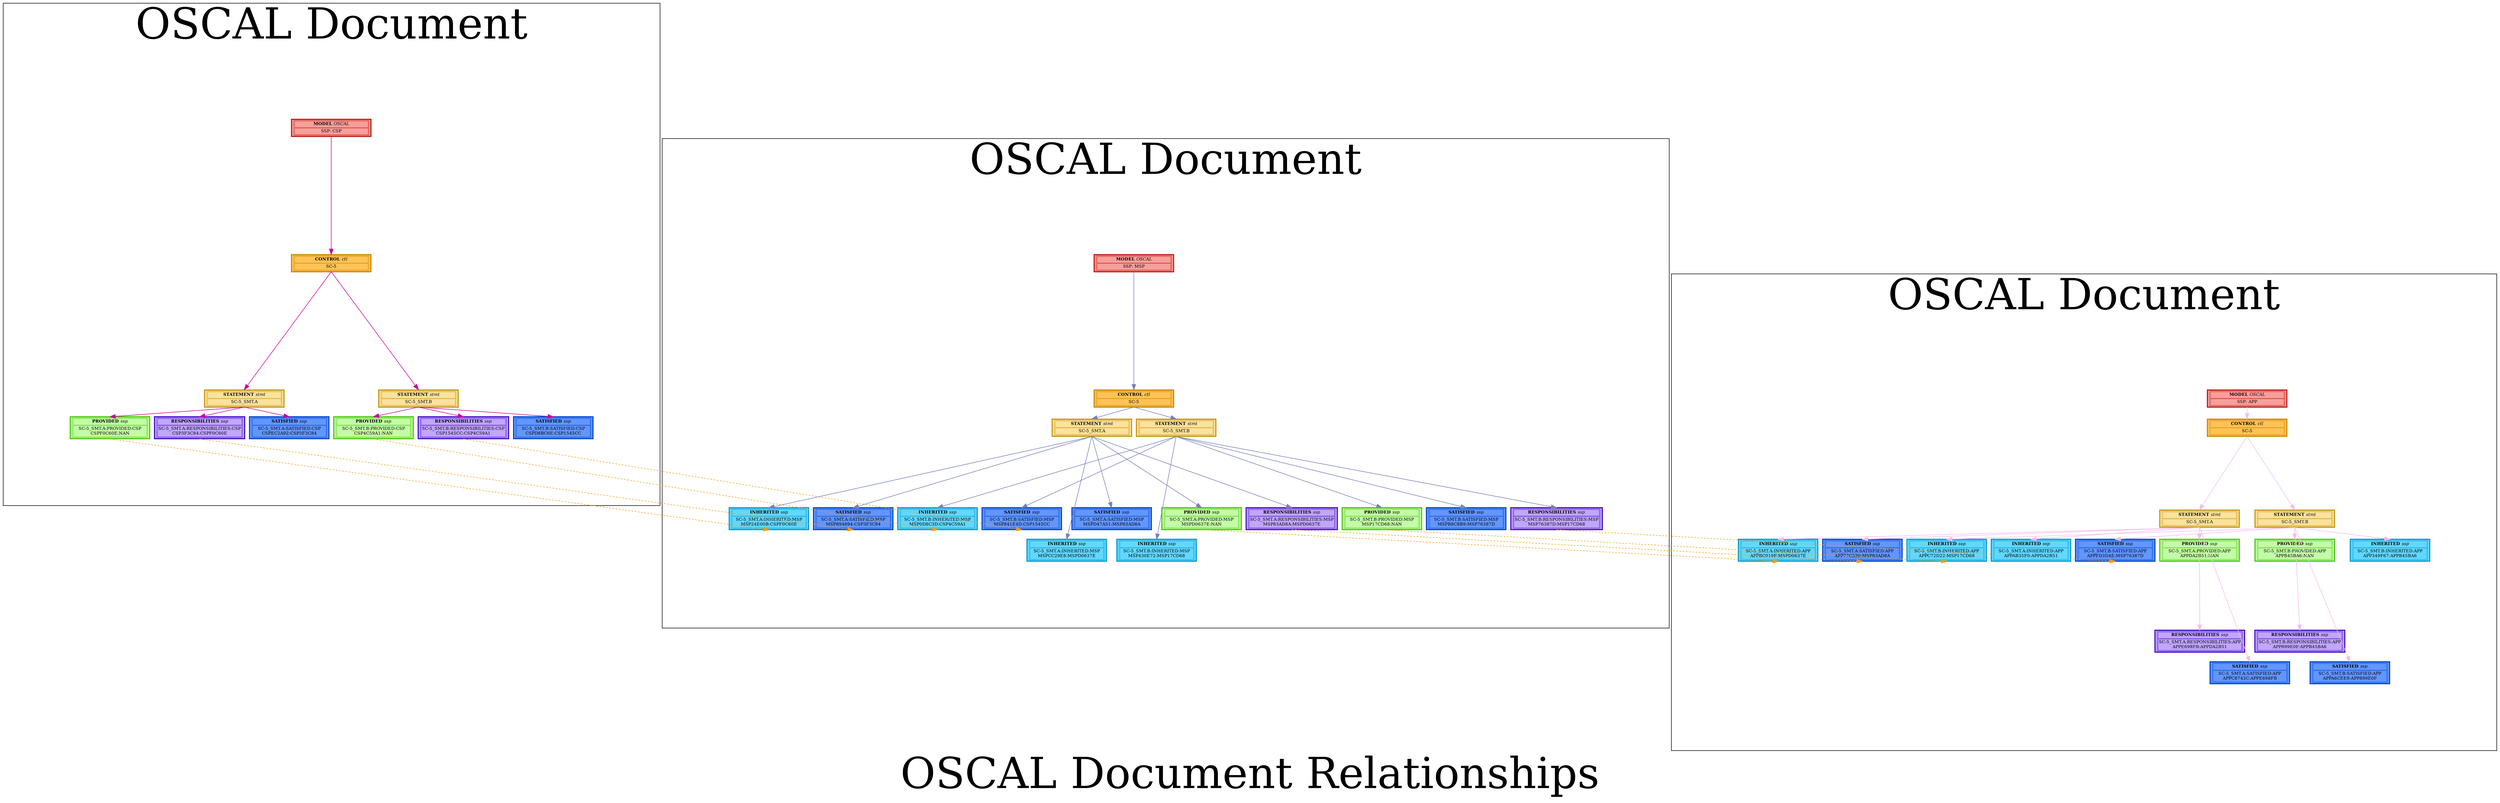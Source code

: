 digraph {
	graph [fontsize=160,
		label="OSCAL Document Relationships",
		overlap=false,
		scale=2,
		splines=false
	];
	node [fontsize=16,
		shape=box,
		style=filled
	];
	edge [arrowsize=2,
		color="#ff9900",
		penwidth=2,
		weight=2
	];
	subgraph cluster_root_ssp_csp {
		graph [label="OSCAL Document",
			margin="250.0,250.0",
			penwidth=2
		];
		edge [arrowsize=1,
			color="#003399",
			penwidth=2,
			weight=2
		];
		root_ssp_csp	[color="#bf150d",
			fillcolor="#f89f9b",
			label=<
        <TABLE width='275'>
            <TR><td width='275'><b>MODEL</b> <i>OSCAL</i></td></TR>
            <TR><td width='275'>SSP: CSP</td></TR>
        </TABLE>
        >,
			penwidth=4];
		"b'Y3Nwc3Nwc2MtNQ=='"	[color="#cc8400",
			fillcolor="#FFC355",
			label=<
        <TABLE width='275'>
            <TR><td width='275'><b>CONTROL</b> <i>ctl</i></td></TR>
            <TR><td width='275'>SC-5</td></TR>
        </TABLE>
        >,
			penwidth=4];
		"b'Y3Nwc3Nwc2MtNV9zbXQuYQ=='"	[color="#c49208",
			fillcolor="#FBE29d",
			label=<
        <TABLE width='275'>
            <TR><td width='275'><b>STATEMENT</b> <i>stmt</i></td></TR>
            <TR><td width='275'>SC-5_SMT.A</td></TR>
        </TABLE>
        >,
			penwidth=4];
		"b'Y3Nwc3Nwc2MtNV9zbXQuYg=='"	[color="#c49208",
			fillcolor="#FBE29d",
			label=<
        <TABLE width='275'>
            <TR><td width='275'><b>STATEMENT</b> <i>stmt</i></td></TR>
            <TR><td width='275'>SC-5_SMT.B</td></TR>
        </TABLE>
        >,
			penwidth=4];
		"CSPf0c60e-36dc-4102-8171-8c179c17c02b"	[color="#47c507",
			fillcolor="#c3fca6",
			label=<
        <TABLE width='275'>
            <TR><td width='275'><b>PROVIDED</b> <i>ssp</i></td></TR>
            <TR><td width='275'>SC-5_SMT.A:PROVIDED:CSP<BR/>CSPF0C60E:NAN</td></TR>
        </TABLE>
        >,
			penwidth=4];
		"CSP3f3c84-9a7d-4876-a58a-e1ba6a5bc23f"	[color="#4007c5",
			fillcolor="#c0a6fc",
			label=<
        <TABLE width='275'>
            <TR><td width='275'><b>RESPONSIBILITIES</b> <i>ssp</i></td></TR>
            <TR><td width='275'>SC-5_SMT.A:RESPONSIBILITIES:CSP<BR/>CSP3F3C84:CSPF0C60E</td></TR>
        </TABLE>
        >,
			penwidth=4];
		"CSPec2a92-d0ea-4152-80b7-35b25179970a"	[color="#0044cc",
			fillcolor="#6296ff",
			label=<
        <TABLE width='275'>
            <TR><td width='275'><b>SATISFIED</b> <i>ssp</i></td></TR>
            <TR><td width='275'>SC-5_SMT.A:SATISFIED:CSP<BR/>CSPEC2A92:CSP3F3C84</td></TR>
        </TABLE>
        >,
			penwidth=4];
		"CSP4c59a1-45a3-4fd4-b233-88c21f669ed0"	[color="#47c507",
			fillcolor="#c3fca6",
			label=<
        <TABLE width='275'>
            <TR><td width='275'><b>PROVIDED</b> <i>ssp</i></td></TR>
            <TR><td width='275'>SC-5_SMT.B:PROVIDED:CSP<BR/>CSP4C59A1:NAN</td></TR>
        </TABLE>
        >,
			penwidth=4];
		"CSP1545cc-8e59-4c17-b171-f529fdc01246"	[color="#4007c5",
			fillcolor="#c0a6fc",
			label=<
        <TABLE width='275'>
            <TR><td width='275'><b>RESPONSIBILITIES</b> <i>ssp</i></td></TR>
            <TR><td width='275'>SC-5_SMT.B:RESPONSIBILITIES:CSP<BR/>CSP1545CC:CSP4C59A1</td></TR>
        </TABLE>
        >,
			penwidth=4];
		"CSPd8bc6e-3053-4d6c-a3ab-ff6734413015"	[color="#0044cc",
			fillcolor="#6296ff",
			label=<
        <TABLE width='275'>
            <TR><td width='275'><b>SATISFIED</b> <i>ssp</i></td></TR>
            <TR><td width='275'>SC-5_SMT.B:SATISFIED:CSP<BR/>CSPD8BC6E:CSP1545CC</td></TR>
        </TABLE>
        >,
			penwidth=4];
	}
	subgraph cluster_root_ssp_msp {
		graph [label="OSCAL Document",
			margin="250.0,250.0",
			penwidth=2
		];
		edge [arrowsize=1,
			color="#007399",
			penwidth=2,
			weight=2
		];
		root_ssp_msp	[color="#bf150d",
			fillcolor="#f89f9b",
			label=<
        <TABLE width='275'>
            <TR><td width='275'><b>MODEL</b> <i>OSCAL</i></td></TR>
            <TR><td width='275'>SSP: MSP</td></TR>
        </TABLE>
        >,
			penwidth=4];
		"b'bXNwc3Nwc2MtNQ=='"	[color="#cc8400",
			fillcolor="#FFC355",
			label=<
        <TABLE width='275'>
            <TR><td width='275'><b>CONTROL</b> <i>ctl</i></td></TR>
            <TR><td width='275'>SC-5</td></TR>
        </TABLE>
        >,
			penwidth=4];
		"b'bXNwc3Nwc2MtNV9zbXQuYQ=='"	[color="#c49208",
			fillcolor="#FBE29d",
			label=<
        <TABLE width='275'>
            <TR><td width='275'><b>STATEMENT</b> <i>stmt</i></td></TR>
            <TR><td width='275'>SC-5_SMT.A</td></TR>
        </TABLE>
        >,
			penwidth=4];
		"b'bXNwc3Nwc2MtNV9zbXQuYg=='"	[color="#c49208",
			fillcolor="#FBE29d",
			label=<
        <TABLE width='275'>
            <TR><td width='275'><b>STATEMENT</b> <i>stmt</i></td></TR>
            <TR><td width='275'>SC-5_SMT.B</td></TR>
        </TABLE>
        >,
			penwidth=4];
		"MSPd0637e-d950-43bd-be9d-46a75c7dea35"	[color="#47c507",
			fillcolor="#c3fca6",
			label=<
        <TABLE width='275'>
            <TR><td width='275'><b>PROVIDED</b> <i>ssp</i></td></TR>
            <TR><td width='275'>SC-5_SMT.A:PROVIDED:MSP<BR/>MSPD0637E:NAN</td></TR>
        </TABLE>
        >,
			penwidth=4];
		"MSP83ad8a-7076-494b-bcb7-504066dd62c9"	[color="#4007c5",
			fillcolor="#c0a6fc",
			label=<
        <TABLE width='275'>
            <TR><td width='275'><b>RESPONSIBILITIES</b> <i>ssp</i></td></TR>
            <TR><td width='275'>SC-5_SMT.A:RESPONSIBILITIES:MSP<BR/>MSP83AD8A:MSPD0637E</td></TR>
        </TABLE>
        >,
			penwidth=4];
		"MSPd47a51-111e-44cb-938a-d176146006f8"	[color="#0044cc",
			fillcolor="#6296ff",
			label=<
        <TABLE width='275'>
            <TR><td width='275'><b>SATISFIED</b> <i>ssp</i></td></TR>
            <TR><td width='275'>SC-5_SMT.A:SATISFIED:MSP<BR/>MSPD47A51:MSP83AD8A</td></TR>
        </TABLE>
        >,
			penwidth=4];
		"MSP24e00b-0526-4aec-b495-fa6869f90297"	[color="#0099cc",
			fillcolor="#62d8ff",
			label=<
        <TABLE width='275'>
            <TR><td width='275'><b>INHERITED</b> <i>ssp</i></td></TR>
            <TR><td width='275'>SC-5_SMT.A:INHERITED:MSP<BR/>MSP24E00B:CSPF0C60E</td></TR>
        </TABLE>
        >,
			penwidth=4];
		"MSP894894-05f7-482c-8c51-3eb3109f5b32"	[color="#0044cc",
			fillcolor="#6296ff",
			label=<
        <TABLE width='275'>
            <TR><td width='275'><b>SATISFIED</b> <i>ssp</i></td></TR>
            <TR><td width='275'>SC-5_SMT.A:SATISFIED:MSP<BR/>MSP894894:CSP3F3C84</td></TR>
        </TABLE>
        >,
			penwidth=4];
		"MSPcc29e8-ae92-46a9-9590-4cfc7665b9a2"	[color="#0099cc",
			fillcolor="#62d8ff",
			label=<
        <TABLE width='275'>
            <TR><td width='275'><b>INHERITED</b> <i>ssp</i></td></TR>
            <TR><td width='275'>SC-5_SMT.A:INHERITED:MSP<BR/>MSPCC29E8:MSPD0637E</td></TR>
        </TABLE>
        >,
			penwidth=4];
		"MSP17cd68-944a-4ef0-908f-0fa587f0c7be"	[color="#47c507",
			fillcolor="#c3fca6",
			label=<
        <TABLE width='275'>
            <TR><td width='275'><b>PROVIDED</b> <i>ssp</i></td></TR>
            <TR><td width='275'>SC-5_SMT.B:PROVIDED:MSP<BR/>MSP17CD68:NAN</td></TR>
        </TABLE>
        >,
			penwidth=4];
		"MSP76387d-2d0f-4d4a-8f1d-87f9c151fe6d"	[color="#4007c5",
			fillcolor="#c0a6fc",
			label=<
        <TABLE width='275'>
            <TR><td width='275'><b>RESPONSIBILITIES</b> <i>ssp</i></td></TR>
            <TR><td width='275'>SC-5_SMT.B:RESPONSIBILITIES:MSP<BR/>MSP76387D:MSP17CD68</td></TR>
        </TABLE>
        >,
			penwidth=4];
		"MSPb8c8b9-7417-4edd-9ca5-a06cdf36a4bf"	[color="#0044cc",
			fillcolor="#6296ff",
			label=<
        <TABLE width='275'>
            <TR><td width='275'><b>SATISFIED</b> <i>ssp</i></td></TR>
            <TR><td width='275'>SC-5_SMT.B:SATISFIED:MSP<BR/>MSPB8C8B9:MSP76387D</td></TR>
        </TABLE>
        >,
			penwidth=4];
		"MSP0d8c3d-ae1a-42ea-96a6-b7a9ac9b6826"	[color="#0099cc",
			fillcolor="#62d8ff",
			label=<
        <TABLE width='275'>
            <TR><td width='275'><b>INHERITED</b> <i>ssp</i></td></TR>
            <TR><td width='275'>SC-5_SMT.B:INHERITED:MSP<BR/>MSP0D8C3D:CSP4C59A1</td></TR>
        </TABLE>
        >,
			penwidth=4];
		"MSP841e4d-8792-4082-b296-077539b38935"	[color="#0044cc",
			fillcolor="#6296ff",
			label=<
        <TABLE width='275'>
            <TR><td width='275'><b>SATISFIED</b> <i>ssp</i></td></TR>
            <TR><td width='275'>SC-5_SMT.B:SATISFIED:MSP<BR/>MSP841E4D:CSP1545CC</td></TR>
        </TABLE>
        >,
			penwidth=4];
		"MSP430e72-cfb2-439a-b165-938c8ab52632"	[color="#0099cc",
			fillcolor="#62d8ff",
			label=<
        <TABLE width='275'>
            <TR><td width='275'><b>INHERITED</b> <i>ssp</i></td></TR>
            <TR><td width='275'>SC-5_SMT.B:INHERITED:MSP<BR/>MSP430E72:MSP17CD68</td></TR>
        </TABLE>
        >,
			penwidth=4];
	}
	subgraph cluster_root_ssp_app {
		graph [label="OSCAL Document",
			margin="250.0,250.0",
			penwidth=2
		];
		edge [arrowsize=1,
			color="#007399",
			penwidth=2,
			weight=2
		];
		root_ssp_app	[color="#bf150d",
			fillcolor="#f89f9b",
			label=<
        <TABLE width='275'>
            <TR><td width='275'><b>MODEL</b> <i>OSCAL</i></td></TR>
            <TR><td width='275'>SSP: APP</td></TR>
        </TABLE>
        >,
			penwidth=4];
		"b'YXBwc3Nwc2MtNQ=='"	[color="#cc8400",
			fillcolor="#FFC355",
			label=<
        <TABLE width='275'>
            <TR><td width='275'><b>CONTROL</b> <i>ctl</i></td></TR>
            <TR><td width='275'>SC-5</td></TR>
        </TABLE>
        >,
			penwidth=4];
		"b'YXBwc3Nwc2MtNV9zbXQuYQ=='"	[color="#c49208",
			fillcolor="#FBE29d",
			label=<
        <TABLE width='275'>
            <TR><td width='275'><b>STATEMENT</b> <i>stmt</i></td></TR>
            <TR><td width='275'>SC-5_SMT.A</td></TR>
        </TABLE>
        >,
			penwidth=4];
		"b'YXBwc3Nwc2MtNV9zbXQuYg=='"	[color="#c49208",
			fillcolor="#FBE29d",
			label=<
        <TABLE width='275'>
            <TR><td width='275'><b>STATEMENT</b> <i>stmt</i></td></TR>
            <TR><td width='275'>SC-5_SMT.B</td></TR>
        </TABLE>
        >,
			penwidth=4];
		"APPda2b51-b7b1-45cc-b326-833622133e8c"	[color="#47c507",
			fillcolor="#c3fca6",
			label=<
        <TABLE width='275'>
            <TR><td width='275'><b>PROVIDED</b> <i>ssp</i></td></TR>
            <TR><td width='275'>SC-5_SMT.A:PROVIDED:APP<BR/>APPDA2B51:NAN</td></TR>
        </TABLE>
        >,
			penwidth=4];
		"APPe698fb-b4ed-48ea-9f00-77be38f2856c"	[color="#4007c5",
			fillcolor="#c0a6fc",
			label=<
        <TABLE width='275'>
            <TR><td width='275'><b>RESPONSIBILITIES</b> <i>ssp</i></td></TR>
            <TR><td width='275'>SC-5_SMT.A:RESPONSIBILITIES:APP<BR/>APPE698FB:APPDA2B51</td></TR>
        </TABLE>
        >,
			penwidth=4];
		"APPc8742c-4ac2-4922-bdff-6c4110312679"	[color="#0044cc",
			fillcolor="#6296ff",
			label=<
        <TABLE width='275'>
            <TR><td width='275'><b>SATISFIED</b> <i>ssp</i></td></TR>
            <TR><td width='275'>SC-5_SMT.A:SATISFIED:APP<BR/>APPC8742C:APPE698FB</td></TR>
        </TABLE>
        >,
			penwidth=4];
		"APPbc919f-1af5-40ac-aa44-ad9e29867f72"	[color="#0099cc",
			fillcolor="#62d8ff",
			label=<
        <TABLE width='275'>
            <TR><td width='275'><b>INHERITED</b> <i>ssp</i></td></TR>
            <TR><td width='275'>SC-5_SMT.A:INHERITED:APP<BR/>APPBC919F:MSPD0637E</td></TR>
        </TABLE>
        >,
			penwidth=4];
		"APP77c230-16a7-4c85-b59b-8725907d6950"	[color="#0044cc",
			fillcolor="#6296ff",
			label=<
        <TABLE width='275'>
            <TR><td width='275'><b>SATISFIED</b> <i>ssp</i></td></TR>
            <TR><td width='275'>SC-5_SMT.A:SATISFIED:APP<BR/>APP77C230:MSP83AD8A</td></TR>
        </TABLE>
        >,
			penwidth=4];
		"APPab35f0-08c1-4191-8af0-cdf29323c235"	[color="#0099cc",
			fillcolor="#62d8ff",
			label=<
        <TABLE width='275'>
            <TR><td width='275'><b>INHERITED</b> <i>ssp</i></td></TR>
            <TR><td width='275'>SC-5_SMT.A:INHERITED:APP<BR/>APPAB35F0:APPDA2B51</td></TR>
        </TABLE>
        >,
			penwidth=4];
		"APPb45ba6-1966-4016-9028-1c2ca7b601d6"	[color="#47c507",
			fillcolor="#c3fca6",
			label=<
        <TABLE width='275'>
            <TR><td width='275'><b>PROVIDED</b> <i>ssp</i></td></TR>
            <TR><td width='275'>SC-5_SMT.B:PROVIDED:APP<BR/>APPB45BA6:NAN</td></TR>
        </TABLE>
        >,
			penwidth=4];
		"APP899e0f-6092-4f2f-b7dc-f3abab3a757a"	[color="#4007c5",
			fillcolor="#c0a6fc",
			label=<
        <TABLE width='275'>
            <TR><td width='275'><b>RESPONSIBILITIES</b> <i>ssp</i></td></TR>
            <TR><td width='275'>SC-5_SMT.B:RESPONSIBILITIES:APP<BR/>APP899E0F:APPB45BA6</td></TR>
        </TABLE>
        >,
			penwidth=4];
		"APPa6cee9-137c-45f5-b6dd-edd2893d6867"	[color="#0044cc",
			fillcolor="#6296ff",
			label=<
        <TABLE width='275'>
            <TR><td width='275'><b>SATISFIED</b> <i>ssp</i></td></TR>
            <TR><td width='275'>SC-5_SMT.B:SATISFIED:APP<BR/>APPA6CEE9:APP899E0F</td></TR>
        </TABLE>
        >,
			penwidth=4];
		"APPc72d22-9066-4979-82e9-5e741233157f"	[color="#0099cc",
			fillcolor="#62d8ff",
			label=<
        <TABLE width='275'>
            <TR><td width='275'><b>INHERITED</b> <i>ssp</i></td></TR>
            <TR><td width='275'>SC-5_SMT.B:INHERITED:APP<BR/>APPC72D22:MSP17CD68</td></TR>
        </TABLE>
        >,
			penwidth=4];
		"APPfd3d4e-8719-4431-a1ee-5fc9d00afc6f"	[color="#0044cc",
			fillcolor="#6296ff",
			label=<
        <TABLE width='275'>
            <TR><td width='275'><b>SATISFIED</b> <i>ssp</i></td></TR>
            <TR><td width='275'>SC-5_SMT.B:SATISFIED:APP<BR/>APPFD3D4E:MSP76387D</td></TR>
        </TABLE>
        >,
			penwidth=4];
		"APP349f67-0bdf-4bc4-bbf0-bc9e452f1596"	[color="#0099cc",
			fillcolor="#62d8ff",
			label=<
        <TABLE width='275'>
            <TR><td width='275'><b>INHERITED</b> <i>ssp</i></td></TR>
            <TR><td width='275'>SC-5_SMT.B:INHERITED:APP<BR/>APP349F67:APPB45BA6</td></TR>
        </TABLE>
        >,
			penwidth=4];
	}
	root_ssp_csp:s -> "b'Y3Nwc3Nwc2MtNQ=='":n	[color="#c5029e",
		minlen=1];
	root_ssp_msp:s -> "b'bXNwc3Nwc2MtNQ=='":n	[color="#7880be",
		minlen=1];
	root_ssp_app:s -> "b'YXBwc3Nwc2MtNQ=='":n	[color="#f8baec",
		minlen=1];
	"b'Y3Nwc3Nwc2MtNQ=='":s -> "b'Y3Nwc3Nwc2MtNV9zbXQuYQ=='":n	[color="#c5029e"];
	"b'Y3Nwc3Nwc2MtNQ=='":s -> "b'Y3Nwc3Nwc2MtNV9zbXQuYg=='":n	[color="#c5029e"];
	"b'bXNwc3Nwc2MtNQ=='":s -> "b'bXNwc3Nwc2MtNV9zbXQuYQ=='":n	[color="#7880be"];
	"b'bXNwc3Nwc2MtNQ=='":s -> "b'bXNwc3Nwc2MtNV9zbXQuYg=='":n	[color="#7880be"];
	"b'YXBwc3Nwc2MtNQ=='":s -> "b'YXBwc3Nwc2MtNV9zbXQuYQ=='":n	[color="#f8baec"];
	"b'YXBwc3Nwc2MtNQ=='":s -> "b'YXBwc3Nwc2MtNV9zbXQuYg=='":n	[color="#f8baec"];
	"b'Y3Nwc3Nwc2MtNV9zbXQuYQ=='":s -> "CSPf0c60e-36dc-4102-8171-8c179c17c02b":n	[color="#c5029e"];
	"b'Y3Nwc3Nwc2MtNV9zbXQuYQ=='":s -> "CSP3f3c84-9a7d-4876-a58a-e1ba6a5bc23f":n	[color="#c5029e"];
	"b'Y3Nwc3Nwc2MtNV9zbXQuYQ=='":s -> "CSPec2a92-d0ea-4152-80b7-35b25179970a":n	[color="#c5029e",
		minlen=1];
	"b'Y3Nwc3Nwc2MtNV9zbXQuYg=='":s -> "CSP4c59a1-45a3-4fd4-b233-88c21f669ed0":n	[color="#c5029e"];
	"b'Y3Nwc3Nwc2MtNV9zbXQuYg=='":s -> "CSP1545cc-8e59-4c17-b171-f529fdc01246":n	[color="#c5029e"];
	"b'Y3Nwc3Nwc2MtNV9zbXQuYg=='":s -> "CSPd8bc6e-3053-4d6c-a3ab-ff6734413015":n	[color="#c5029e",
		minlen=1];
	"b'bXNwc3Nwc2MtNV9zbXQuYQ=='":s -> "MSPd0637e-d950-43bd-be9d-46a75c7dea35":n	[color="#7880be"];
	"b'bXNwc3Nwc2MtNV9zbXQuYQ=='":s -> "MSP83ad8a-7076-494b-bcb7-504066dd62c9":n	[color="#7880be"];
	"b'bXNwc3Nwc2MtNV9zbXQuYQ=='":s -> "MSPd47a51-111e-44cb-938a-d176146006f8":n	[color="#7880be",
		minlen=1];
	"b'bXNwc3Nwc2MtNV9zbXQuYQ=='":s -> "MSP24e00b-0526-4aec-b495-fa6869f90297":n	[color="#7880be"];
	"b'bXNwc3Nwc2MtNV9zbXQuYQ=='":s -> "MSP894894-05f7-482c-8c51-3eb3109f5b32":n	[color="#7880be"];
	"b'bXNwc3Nwc2MtNV9zbXQuYQ=='":s -> "MSPcc29e8-ae92-46a9-9590-4cfc7665b9a2":n	[color="#7880be",
		minlen=2];
	"b'bXNwc3Nwc2MtNV9zbXQuYg=='":s -> "MSP17cd68-944a-4ef0-908f-0fa587f0c7be":n	[color="#7880be"];
	"b'bXNwc3Nwc2MtNV9zbXQuYg=='":s -> "MSP76387d-2d0f-4d4a-8f1d-87f9c151fe6d":n	[color="#7880be"];
	"b'bXNwc3Nwc2MtNV9zbXQuYg=='":s -> "MSPb8c8b9-7417-4edd-9ca5-a06cdf36a4bf":n	[color="#7880be",
		minlen=1];
	"b'bXNwc3Nwc2MtNV9zbXQuYg=='":s -> "MSP0d8c3d-ae1a-42ea-96a6-b7a9ac9b6826":n	[color="#7880be"];
	"b'bXNwc3Nwc2MtNV9zbXQuYg=='":s -> "MSP841e4d-8792-4082-b296-077539b38935":n	[color="#7880be"];
	"b'bXNwc3Nwc2MtNV9zbXQuYg=='":s -> "MSP430e72-cfb2-439a-b165-938c8ab52632":n	[color="#7880be",
		minlen=2];
	"b'YXBwc3Nwc2MtNV9zbXQuYQ=='":s -> "APPda2b51-b7b1-45cc-b326-833622133e8c":n	[color="#f8baec",
		minlen=1];
	"b'YXBwc3Nwc2MtNV9zbXQuYQ=='":s -> "APPe698fb-b4ed-48ea-9f00-77be38f2856c":n	[color="#f8baec",
		minlen=2];
	"b'YXBwc3Nwc2MtNV9zbXQuYQ=='":s -> "APPc8742c-4ac2-4922-bdff-6c4110312679":n	[color="#f8baec",
		minlen=3];
	"b'YXBwc3Nwc2MtNV9zbXQuYQ=='":s -> "APPbc919f-1af5-40ac-aa44-ad9e29867f72":n	[color="#f8baec"];
	"b'YXBwc3Nwc2MtNV9zbXQuYQ=='":s -> "APP77c230-16a7-4c85-b59b-8725907d6950":n	[color="#f8baec"];
	"b'YXBwc3Nwc2MtNV9zbXQuYQ=='":s -> "APPab35f0-08c1-4191-8af0-cdf29323c235":n	[color="#f8baec",
		minlen=1];
	"b'YXBwc3Nwc2MtNV9zbXQuYg=='":s -> "APPb45ba6-1966-4016-9028-1c2ca7b601d6":n	[color="#f8baec",
		minlen=1];
	"b'YXBwc3Nwc2MtNV9zbXQuYg=='":s -> "APP899e0f-6092-4f2f-b7dc-f3abab3a757a":n	[color="#f8baec",
		minlen=2];
	"b'YXBwc3Nwc2MtNV9zbXQuYg=='":s -> "APPa6cee9-137c-45f5-b6dd-edd2893d6867":n	[color="#f8baec",
		minlen=3];
	"b'YXBwc3Nwc2MtNV9zbXQuYg=='":s -> "APPc72d22-9066-4979-82e9-5e741233157f":n	[color="#f8baec"];
	"b'YXBwc3Nwc2MtNV9zbXQuYg=='":s -> "APPfd3d4e-8719-4431-a1ee-5fc9d00afc6f":n	[color="#f8baec"];
	"b'YXBwc3Nwc2MtNV9zbXQuYg=='":s -> "APP349f67-0bdf-4bc4-bbf0-bc9e452f1596":n	[color="#f8baec",
		minlen=1];
	"CSPf0c60e-36dc-4102-8171-8c179c17c02b":s -> "MSP24e00b-0526-4aec-b495-fa6869f90297":s	[style=dashed];
	"CSP3f3c84-9a7d-4876-a58a-e1ba6a5bc23f":s -> "MSP894894-05f7-482c-8c51-3eb3109f5b32":s	[style=dashed];
	"CSP4c59a1-45a3-4fd4-b233-88c21f669ed0":s -> "MSP0d8c3d-ae1a-42ea-96a6-b7a9ac9b6826":s	[style=dashed];
	"CSP1545cc-8e59-4c17-b171-f529fdc01246":s -> "MSP841e4d-8792-4082-b296-077539b38935":s	[style=dashed];
	"MSPd0637e-d950-43bd-be9d-46a75c7dea35":s -> "APPbc919f-1af5-40ac-aa44-ad9e29867f72":s	[style=dashed];
	"MSP83ad8a-7076-494b-bcb7-504066dd62c9":s -> "APP77c230-16a7-4c85-b59b-8725907d6950":s	[style=dashed];
	"MSP17cd68-944a-4ef0-908f-0fa587f0c7be":s -> "APPc72d22-9066-4979-82e9-5e741233157f":s	[style=dashed];
	"MSP76387d-2d0f-4d4a-8f1d-87f9c151fe6d":s -> "APPfd3d4e-8719-4431-a1ee-5fc9d00afc6f":s	[style=dashed];
}
